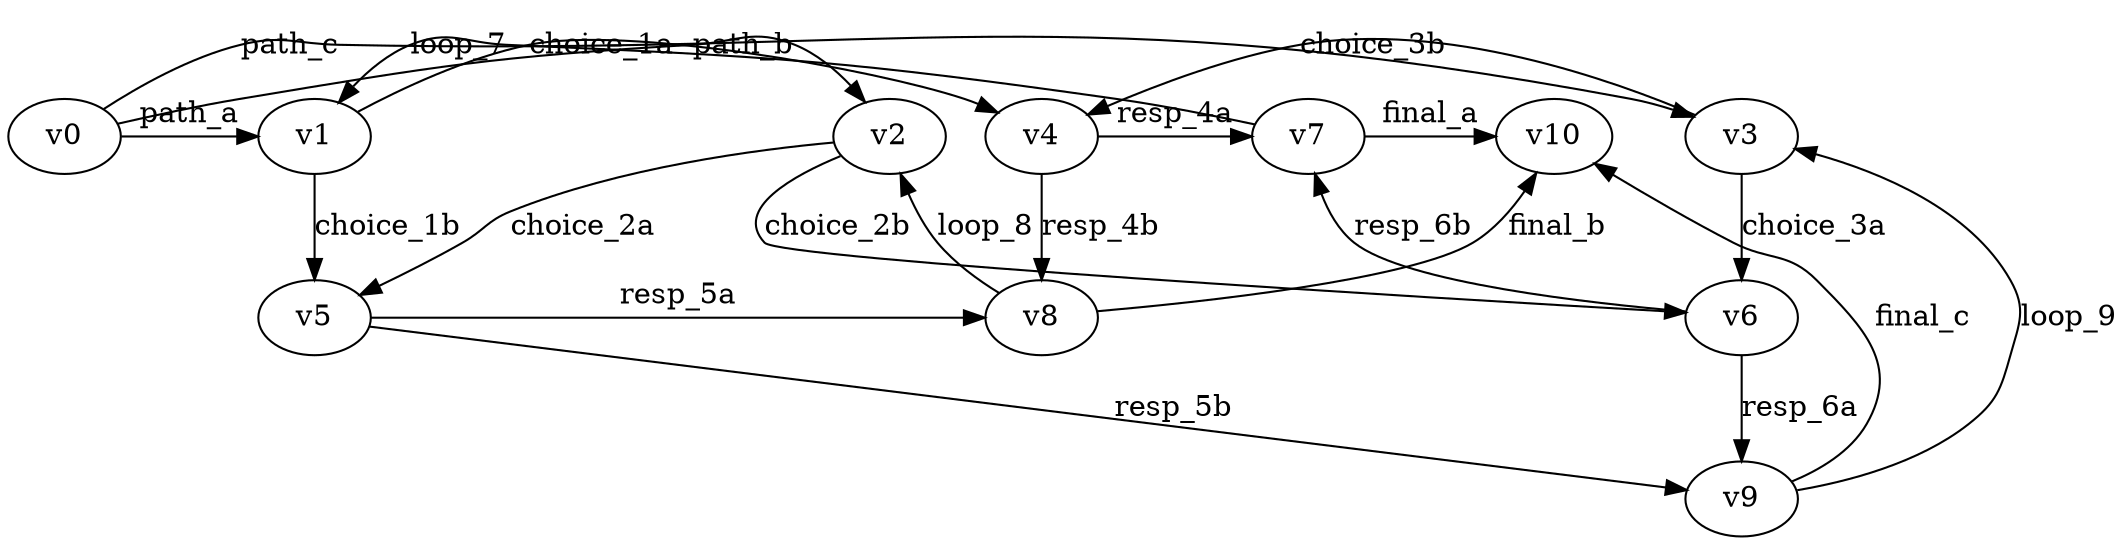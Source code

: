 digraph PerformanceTest {
    /*
     * Performance Test Game
     * 
     * Larger game for testing solver performance with more
     * vertices and complex temporal relationships.
     */
    
    // Start and target
    v0 [name="v0", player=0];            // Start
    v10 [name="v10", player=0, target=1]; // Final target
    
    // Layer 1 - Player 1 choices
    v1 [name="v1", player=1];
    v2 [name="v2", player=1];
    v3 [name="v3", player=1];
    
    // Layer 2 - Player 0 responses  
    v4 [name="v4", player=0];
    v5 [name="v5", player=0];
    v6 [name="v6", player=0];
    
    // Layer 3 - Player 1 final choices
    v7 [name="v7", player=1];
    v8 [name="v8", player=1];
    v9 [name="v9", player=1];
    
    // Temporal edges with various constraints
    v0 -> v1 [label="path_a", constraint="time >= 1"];
    v0 -> v2 [label="path_b", constraint="time >= 2"];
    v0 -> v3 [label="path_c", constraint="exists k. time = 2*k"];
    
    v1 -> v4 [label="choice_1a", constraint="time <= 5"];
    v1 -> v5 [label="choice_1b"];
    v2 -> v5 [label="choice_2a", constraint="time >= 3"];
    v2 -> v6 [label="choice_2b", constraint="time <= 8"];
    v3 -> v6 [label="choice_3a"];
    v3 -> v4 [label="choice_3b", constraint="exists k. time = 3*k"];
    
    v4 -> v7 [label="resp_4a", constraint="time >= 4"];
    v4 -> v8 [label="resp_4b"];
    v5 -> v8 [label="resp_5a", constraint="time <= 12"];
    v5 -> v9 [label="resp_5b", constraint="time >= 6"];
    v6 -> v9 [label="resp_6a"];
    v6 -> v7 [label="resp_6b", constraint="exists k. time = 4*k + 1"];
    
    v7 -> v10 [label="final_a", constraint="time >= 7"];
    v8 -> v10 [label="final_b", constraint="time <= 15"];
    v9 -> v10 [label="final_c", constraint="exists k. time = 2*k + 1"];
    
    // Some loops for complexity
    v7 -> v1 [label="loop_7", constraint="time >= 10"];
    v8 -> v2 [label="loop_8", constraint="time >= 12"];
    v9 -> v3 [label="loop_9", constraint="time >= 14"];
}
